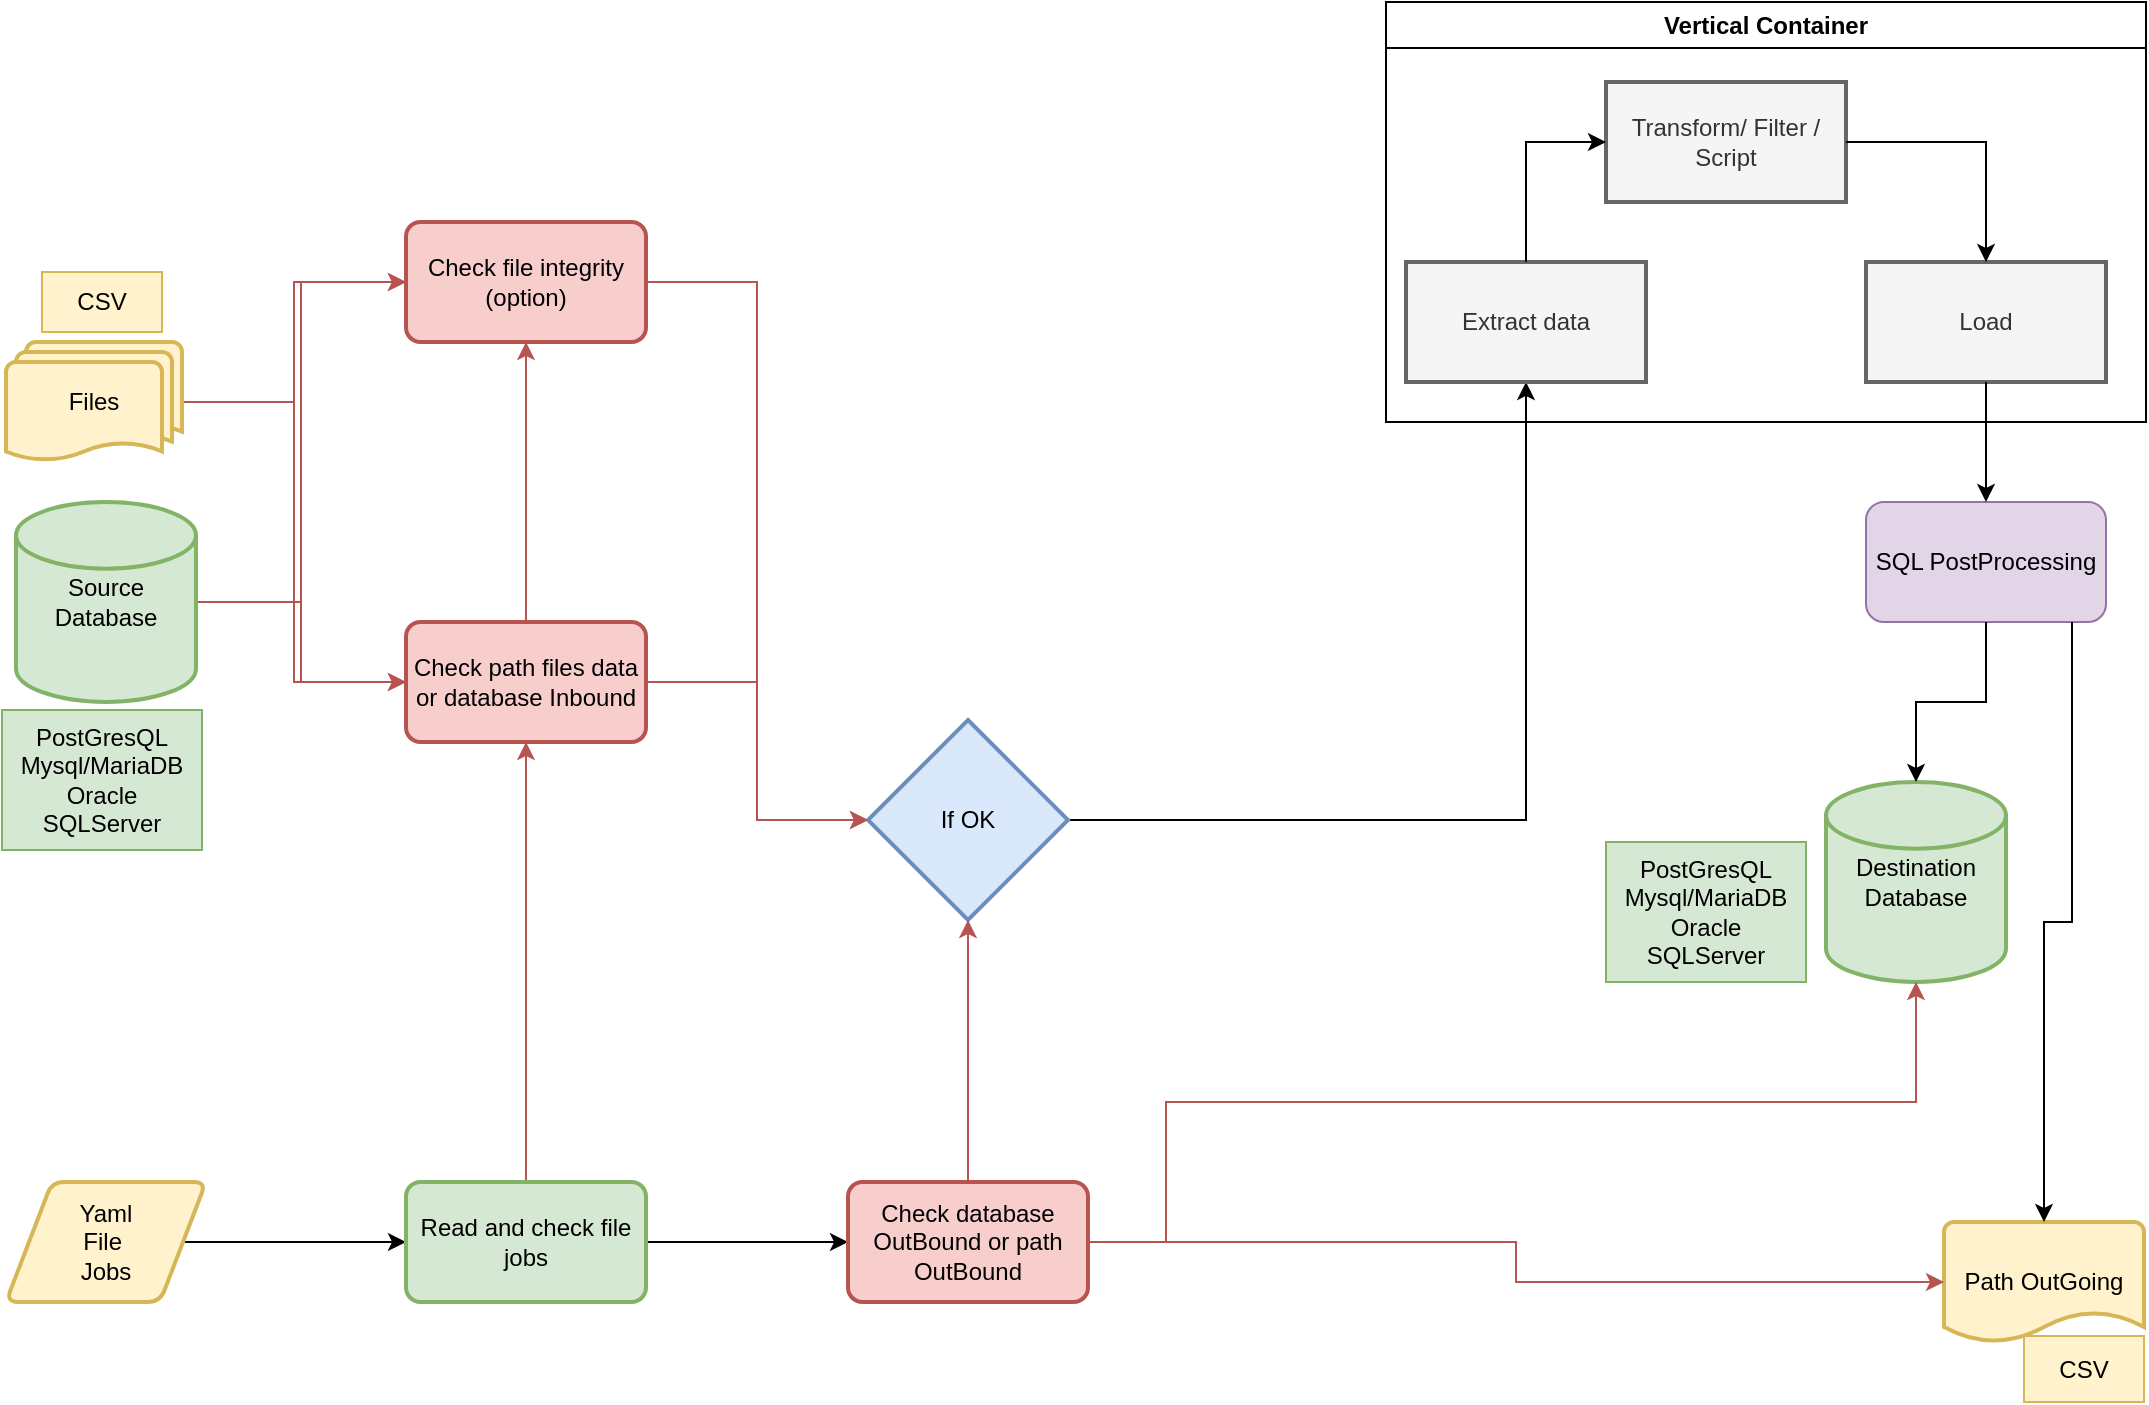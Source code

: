 <mxfile version="27.0.9" pages="2">
  <diagram name="Schèma_Global" id="vv0vqMFKTt0ozWe6aofz">
    <mxGraphModel dx="1189" dy="1032" grid="1" gridSize="10" guides="1" tooltips="1" connect="1" arrows="1" fold="1" page="1" pageScale="1" pageWidth="1169" pageHeight="827" math="0" shadow="0">
      <root>
        <mxCell id="0" />
        <mxCell id="1" parent="0" />
        <mxCell id="hyoDHbhCKNFFwaJ086cp-6" value="" style="edgeStyle=orthogonalEdgeStyle;rounded=0;orthogonalLoop=1;jettySize=auto;html=1;" parent="1" source="hyoDHbhCKNFFwaJ086cp-1" target="hyoDHbhCKNFFwaJ086cp-5" edge="1">
          <mxGeometry relative="1" as="geometry" />
        </mxCell>
        <mxCell id="hyoDHbhCKNFFwaJ086cp-1" value="Yaml&lt;div&gt;File&amp;nbsp;&lt;/div&gt;&lt;div&gt;Jobs&lt;/div&gt;" style="shape=parallelogram;html=1;strokeWidth=2;perimeter=parallelogramPerimeter;whiteSpace=wrap;rounded=1;arcSize=12;size=0.23;fillColor=#fff2cc;strokeColor=#d6b656;" parent="1" vertex="1">
          <mxGeometry x="20" y="650" width="100" height="60" as="geometry" />
        </mxCell>
        <mxCell id="hyoDHbhCKNFFwaJ086cp-2" value="Destination&lt;div&gt;Database&lt;/div&gt;" style="strokeWidth=2;html=1;shape=mxgraph.flowchart.database;whiteSpace=wrap;fillColor=#d5e8d4;strokeColor=#82b366;" parent="1" vertex="1">
          <mxGeometry x="930" y="450" width="90" height="100" as="geometry" />
        </mxCell>
        <mxCell id="hyoDHbhCKNFFwaJ086cp-15" style="edgeStyle=orthogonalEdgeStyle;rounded=0;orthogonalLoop=1;jettySize=auto;html=1;entryX=0;entryY=0.5;entryDx=0;entryDy=0;fillColor=#f8cecc;strokeColor=#b85450;" parent="1" source="hyoDHbhCKNFFwaJ086cp-3" target="hyoDHbhCKNFFwaJ086cp-11" edge="1">
          <mxGeometry relative="1" as="geometry" />
        </mxCell>
        <mxCell id="hyoDHbhCKNFFwaJ086cp-17" style="edgeStyle=orthogonalEdgeStyle;rounded=0;orthogonalLoop=1;jettySize=auto;html=1;entryX=0;entryY=0.5;entryDx=0;entryDy=0;fillColor=#f8cecc;strokeColor=#b85450;" parent="1" source="hyoDHbhCKNFFwaJ086cp-3" target="hyoDHbhCKNFFwaJ086cp-8" edge="1">
          <mxGeometry relative="1" as="geometry" />
        </mxCell>
        <mxCell id="hyoDHbhCKNFFwaJ086cp-3" value="Files" style="strokeWidth=2;html=1;shape=mxgraph.flowchart.multi-document;whiteSpace=wrap;fillColor=#fff2cc;strokeColor=#d6b656;" parent="1" vertex="1">
          <mxGeometry x="20" y="230" width="88" height="60" as="geometry" />
        </mxCell>
        <mxCell id="hyoDHbhCKNFFwaJ086cp-9" value="" style="edgeStyle=orthogonalEdgeStyle;rounded=0;orthogonalLoop=1;jettySize=auto;html=1;fillColor=#f8cecc;strokeColor=#b85450;" parent="1" source="hyoDHbhCKNFFwaJ086cp-5" target="hyoDHbhCKNFFwaJ086cp-8" edge="1">
          <mxGeometry relative="1" as="geometry" />
        </mxCell>
        <mxCell id="hyoDHbhCKNFFwaJ086cp-14" value="" style="edgeStyle=orthogonalEdgeStyle;rounded=0;orthogonalLoop=1;jettySize=auto;html=1;" parent="1" source="hyoDHbhCKNFFwaJ086cp-5" target="hyoDHbhCKNFFwaJ086cp-13" edge="1">
          <mxGeometry relative="1" as="geometry" />
        </mxCell>
        <mxCell id="hyoDHbhCKNFFwaJ086cp-5" value="Read and check file jobs" style="whiteSpace=wrap;html=1;strokeWidth=2;rounded=1;arcSize=12;fillColor=#d5e8d4;strokeColor=#82b366;" parent="1" vertex="1">
          <mxGeometry x="220" y="650" width="120" height="60" as="geometry" />
        </mxCell>
        <mxCell id="hyoDHbhCKNFFwaJ086cp-12" value="" style="edgeStyle=orthogonalEdgeStyle;rounded=0;orthogonalLoop=1;jettySize=auto;html=1;fillColor=#f8cecc;strokeColor=#b85450;" parent="1" source="hyoDHbhCKNFFwaJ086cp-8" target="hyoDHbhCKNFFwaJ086cp-11" edge="1">
          <mxGeometry relative="1" as="geometry" />
        </mxCell>
        <mxCell id="hyoDHbhCKNFFwaJ086cp-8" value="Check path files data or database Inbound" style="whiteSpace=wrap;html=1;strokeWidth=2;rounded=1;arcSize=12;fillColor=#f8cecc;strokeColor=#b85450;" parent="1" vertex="1">
          <mxGeometry x="220" y="370" width="120" height="60" as="geometry" />
        </mxCell>
        <mxCell id="hyoDHbhCKNFFwaJ086cp-11" value="Check file integrity (option)" style="whiteSpace=wrap;html=1;strokeWidth=2;rounded=1;arcSize=12;fillColor=#f8cecc;strokeColor=#b85450;" parent="1" vertex="1">
          <mxGeometry x="220" y="170" width="120" height="60" as="geometry" />
        </mxCell>
        <mxCell id="hyoDHbhCKNFFwaJ086cp-18" style="edgeStyle=orthogonalEdgeStyle;rounded=0;orthogonalLoop=1;jettySize=auto;html=1;fillColor=#f8cecc;strokeColor=#b85450;entryX=0.5;entryY=1;entryDx=0;entryDy=0;entryPerimeter=0;" parent="1" target="hyoDHbhCKNFFwaJ086cp-2" edge="1">
          <mxGeometry relative="1" as="geometry">
            <mxPoint x="570" y="680" as="sourcePoint" />
            <Array as="points">
              <mxPoint x="600" y="680" />
              <mxPoint x="600" y="610" />
              <mxPoint x="975" y="610" />
            </Array>
          </mxGeometry>
        </mxCell>
        <mxCell id="hyoDHbhCKNFFwaJ086cp-13" value="Che&lt;span style=&quot;background-color: transparent; color: light-dark(rgb(0, 0, 0), rgb(255, 255, 255));&quot;&gt;ck database OutBound or path OutBound&lt;/span&gt;" style="whiteSpace=wrap;html=1;strokeWidth=2;rounded=1;arcSize=12;fillColor=#f8cecc;strokeColor=#b85450;" parent="1" vertex="1">
          <mxGeometry x="441" y="650" width="120" height="60" as="geometry" />
        </mxCell>
        <mxCell id="hyoDHbhCKNFFwaJ086cp-25" value="" style="edgeStyle=orthogonalEdgeStyle;rounded=0;orthogonalLoop=1;jettySize=auto;html=1;" parent="1" source="hyoDHbhCKNFFwaJ086cp-19" target="hyoDHbhCKNFFwaJ086cp-24" edge="1">
          <mxGeometry relative="1" as="geometry" />
        </mxCell>
        <mxCell id="hyoDHbhCKNFFwaJ086cp-19" value="If OK" style="strokeWidth=2;html=1;shape=mxgraph.flowchart.decision;whiteSpace=wrap;fillColor=#dae8fc;strokeColor=#6c8ebf;" parent="1" vertex="1">
          <mxGeometry x="451" y="419" width="100" height="100" as="geometry" />
        </mxCell>
        <mxCell id="hyoDHbhCKNFFwaJ086cp-20" style="edgeStyle=orthogonalEdgeStyle;rounded=0;orthogonalLoop=1;jettySize=auto;html=1;entryX=0;entryY=0.5;entryDx=0;entryDy=0;entryPerimeter=0;fillColor=#f8cecc;strokeColor=#b85450;" parent="1" source="hyoDHbhCKNFFwaJ086cp-11" target="hyoDHbhCKNFFwaJ086cp-19" edge="1">
          <mxGeometry relative="1" as="geometry" />
        </mxCell>
        <mxCell id="hyoDHbhCKNFFwaJ086cp-21" style="edgeStyle=orthogonalEdgeStyle;rounded=0;orthogonalLoop=1;jettySize=auto;html=1;entryX=0;entryY=0.5;entryDx=0;entryDy=0;entryPerimeter=0;fillColor=#f8cecc;strokeColor=#b85450;" parent="1" source="hyoDHbhCKNFFwaJ086cp-8" target="hyoDHbhCKNFFwaJ086cp-19" edge="1">
          <mxGeometry relative="1" as="geometry" />
        </mxCell>
        <mxCell id="hyoDHbhCKNFFwaJ086cp-22" style="edgeStyle=orthogonalEdgeStyle;rounded=0;orthogonalLoop=1;jettySize=auto;html=1;entryX=0.5;entryY=1;entryDx=0;entryDy=0;entryPerimeter=0;fillColor=#f8cecc;strokeColor=#b85450;" parent="1" source="hyoDHbhCKNFFwaJ086cp-13" target="hyoDHbhCKNFFwaJ086cp-19" edge="1">
          <mxGeometry relative="1" as="geometry" />
        </mxCell>
        <mxCell id="hyoDHbhCKNFFwaJ086cp-32" value="Vertical Container" style="swimlane;whiteSpace=wrap;html=1;" parent="1" vertex="1">
          <mxGeometry x="710" y="60" width="380" height="210" as="geometry" />
        </mxCell>
        <mxCell id="hyoDHbhCKNFFwaJ086cp-27" value="Transform/ Filter / Script" style="whiteSpace=wrap;html=1;strokeWidth=2;fillColor=#f5f5f5;fontColor=#333333;strokeColor=#666666;" parent="hyoDHbhCKNFFwaJ086cp-32" vertex="1">
          <mxGeometry x="110" y="40" width="120" height="60" as="geometry" />
        </mxCell>
        <mxCell id="hyoDHbhCKNFFwaJ086cp-29" value="Load" style="whiteSpace=wrap;html=1;strokeWidth=2;fillColor=#f5f5f5;fontColor=#333333;strokeColor=#666666;" parent="hyoDHbhCKNFFwaJ086cp-32" vertex="1">
          <mxGeometry x="240" y="130" width="120" height="60" as="geometry" />
        </mxCell>
        <mxCell id="hyoDHbhCKNFFwaJ086cp-30" value="" style="edgeStyle=orthogonalEdgeStyle;rounded=0;orthogonalLoop=1;jettySize=auto;html=1;" parent="hyoDHbhCKNFFwaJ086cp-32" source="hyoDHbhCKNFFwaJ086cp-27" target="hyoDHbhCKNFFwaJ086cp-29" edge="1">
          <mxGeometry relative="1" as="geometry" />
        </mxCell>
        <mxCell id="hyoDHbhCKNFFwaJ086cp-24" value="Extract data" style="whiteSpace=wrap;html=1;strokeWidth=2;fillColor=#f5f5f5;fontColor=#333333;strokeColor=#666666;" parent="hyoDHbhCKNFFwaJ086cp-32" vertex="1">
          <mxGeometry x="10" y="130" width="120" height="60" as="geometry" />
        </mxCell>
        <mxCell id="hyoDHbhCKNFFwaJ086cp-28" value="" style="edgeStyle=orthogonalEdgeStyle;rounded=0;orthogonalLoop=1;jettySize=auto;html=1;entryX=0;entryY=0.5;entryDx=0;entryDy=0;" parent="hyoDHbhCKNFFwaJ086cp-32" source="hyoDHbhCKNFFwaJ086cp-24" target="hyoDHbhCKNFFwaJ086cp-27" edge="1">
          <mxGeometry relative="1" as="geometry" />
        </mxCell>
        <mxCell id="hyoDHbhCKNFFwaJ086cp-34" style="edgeStyle=orthogonalEdgeStyle;rounded=0;orthogonalLoop=1;jettySize=auto;html=1;entryX=0;entryY=0.5;entryDx=0;entryDy=0;fillColor=#f8cecc;strokeColor=#b85450;" parent="1" source="hyoDHbhCKNFFwaJ086cp-33" target="hyoDHbhCKNFFwaJ086cp-11" edge="1">
          <mxGeometry relative="1" as="geometry" />
        </mxCell>
        <mxCell id="hyoDHbhCKNFFwaJ086cp-35" style="edgeStyle=orthogonalEdgeStyle;rounded=0;orthogonalLoop=1;jettySize=auto;html=1;entryX=0;entryY=0.5;entryDx=0;entryDy=0;fillColor=#f8cecc;strokeColor=#b85450;" parent="1" source="hyoDHbhCKNFFwaJ086cp-33" target="hyoDHbhCKNFFwaJ086cp-8" edge="1">
          <mxGeometry relative="1" as="geometry" />
        </mxCell>
        <mxCell id="hyoDHbhCKNFFwaJ086cp-33" value="Source&lt;br&gt;&lt;div&gt;Database&lt;/div&gt;" style="strokeWidth=2;html=1;shape=mxgraph.flowchart.database;whiteSpace=wrap;fillColor=#d5e8d4;strokeColor=#82b366;" parent="1" vertex="1">
          <mxGeometry x="25" y="310" width="90" height="100" as="geometry" />
        </mxCell>
        <mxCell id="hyoDHbhCKNFFwaJ086cp-36" value="Path OutGoing" style="strokeWidth=2;html=1;shape=mxgraph.flowchart.document2;whiteSpace=wrap;size=0.25;fillColor=#fff2cc;strokeColor=#d6b656;" parent="1" vertex="1">
          <mxGeometry x="989" y="670" width="100" height="60" as="geometry" />
        </mxCell>
        <mxCell id="hyoDHbhCKNFFwaJ086cp-37" style="edgeStyle=orthogonalEdgeStyle;rounded=0;orthogonalLoop=1;jettySize=auto;html=1;entryX=0;entryY=0.5;entryDx=0;entryDy=0;entryPerimeter=0;fillColor=#f8cecc;strokeColor=#b85450;" parent="1" source="hyoDHbhCKNFFwaJ086cp-13" target="hyoDHbhCKNFFwaJ086cp-36" edge="1">
          <mxGeometry relative="1" as="geometry" />
        </mxCell>
        <mxCell id="hyoDHbhCKNFFwaJ086cp-38" value="SQL PostProcessing" style="rounded=1;whiteSpace=wrap;html=1;fillColor=#e1d5e7;strokeColor=#9673a6;" parent="1" vertex="1">
          <mxGeometry x="950" y="310" width="120" height="60" as="geometry" />
        </mxCell>
        <mxCell id="hyoDHbhCKNFFwaJ086cp-39" style="edgeStyle=orthogonalEdgeStyle;rounded=0;orthogonalLoop=1;jettySize=auto;html=1;entryX=0.5;entryY=0;entryDx=0;entryDy=0;" parent="1" source="hyoDHbhCKNFFwaJ086cp-29" target="hyoDHbhCKNFFwaJ086cp-38" edge="1">
          <mxGeometry relative="1" as="geometry" />
        </mxCell>
        <mxCell id="hyoDHbhCKNFFwaJ086cp-40" style="edgeStyle=orthogonalEdgeStyle;rounded=0;orthogonalLoop=1;jettySize=auto;html=1;entryX=0.5;entryY=0;entryDx=0;entryDy=0;entryPerimeter=0;" parent="1" source="hyoDHbhCKNFFwaJ086cp-38" target="hyoDHbhCKNFFwaJ086cp-2" edge="1">
          <mxGeometry relative="1" as="geometry" />
        </mxCell>
        <mxCell id="hyoDHbhCKNFFwaJ086cp-41" style="edgeStyle=orthogonalEdgeStyle;rounded=0;orthogonalLoop=1;jettySize=auto;html=1;entryX=0.5;entryY=0;entryDx=0;entryDy=0;entryPerimeter=0;" parent="1" target="hyoDHbhCKNFFwaJ086cp-36" edge="1">
          <mxGeometry relative="1" as="geometry">
            <mxPoint x="1053" y="370" as="sourcePoint" />
            <mxPoint x="1063" y="670" as="targetPoint" />
            <Array as="points">
              <mxPoint x="1053" y="520" />
              <mxPoint x="1039" y="520" />
            </Array>
          </mxGeometry>
        </mxCell>
        <mxCell id="hyoDHbhCKNFFwaJ086cp-42" value="CSV" style="text;html=1;align=center;verticalAlign=middle;whiteSpace=wrap;rounded=0;fillColor=#fff2cc;strokeColor=#d6b656;" parent="1" vertex="1">
          <mxGeometry x="1029" y="727" width="60" height="33" as="geometry" />
        </mxCell>
        <mxCell id="hyoDHbhCKNFFwaJ086cp-43" value="PostGresQL&lt;div&gt;Mysql/MariaDB&lt;/div&gt;&lt;div&gt;Oracle&lt;/div&gt;&lt;div&gt;SQLServer&lt;/div&gt;" style="text;html=1;align=center;verticalAlign=middle;whiteSpace=wrap;rounded=0;fillColor=#d5e8d4;strokeColor=#82b366;" parent="1" vertex="1">
          <mxGeometry x="820" y="480" width="100" height="70" as="geometry" />
        </mxCell>
        <mxCell id="hyoDHbhCKNFFwaJ086cp-44" value="CSV" style="text;html=1;align=center;verticalAlign=middle;whiteSpace=wrap;rounded=0;fillColor=#fff2cc;strokeColor=#d6b656;" parent="1" vertex="1">
          <mxGeometry x="38" y="195" width="60" height="30" as="geometry" />
        </mxCell>
        <mxCell id="hyoDHbhCKNFFwaJ086cp-45" value="PostGresQL&lt;div&gt;Mysql/MariaDB&lt;/div&gt;&lt;div&gt;Oracle&lt;/div&gt;&lt;div&gt;SQLServer&lt;/div&gt;" style="text;html=1;align=center;verticalAlign=middle;whiteSpace=wrap;rounded=0;fillColor=#d5e8d4;strokeColor=#82b366;" parent="1" vertex="1">
          <mxGeometry x="18" y="414" width="100" height="70" as="geometry" />
        </mxCell>
      </root>
    </mxGraphModel>
  </diagram>
  <diagram id="wIiWHpG5BKTstrWFz4YU" name="Transform-focus">
    <mxGraphModel dx="1489" dy="894" grid="1" gridSize="10" guides="1" tooltips="1" connect="1" arrows="1" fold="1" page="1" pageScale="1" pageWidth="1169" pageHeight="827" math="0" shadow="0">
      <root>
        <mxCell id="0" />
        <mxCell id="1" parent="0" />
        <mxCell id="orNpdQaghWLhWnjfRsGY-1" value="Filtering on data&lt;div&gt;FilteringScript&lt;/div&gt;" style="rounded=0;whiteSpace=wrap;html=1;fillColor=#ffe6cc;strokeColor=#d79b00;fontSize=17;" vertex="1" parent="1">
          <mxGeometry x="200" y="90" width="200" height="110" as="geometry" />
        </mxCell>
        <mxCell id="ZcoRNf_3jnNcknbWyyy1-2" style="edgeStyle=orthogonalEdgeStyle;rounded=0;orthogonalLoop=1;jettySize=auto;html=1;strokeWidth=5;" edge="1" parent="1" source="orNpdQaghWLhWnjfRsGY-3" target="orNpdQaghWLhWnjfRsGY-9">
          <mxGeometry relative="1" as="geometry" />
        </mxCell>
        <mxCell id="orNpdQaghWLhWnjfRsGY-3" value="Mapping&lt;div&gt;MappingScript&lt;/div&gt;" style="rounded=0;whiteSpace=wrap;html=1;fillColor=#dae8fc;strokeColor=#6c8ebf;fontSize=17;" vertex="1" parent="1">
          <mxGeometry x="520" y="270" width="200" height="110" as="geometry" />
        </mxCell>
        <mxCell id="orNpdQaghWLhWnjfRsGY-9" value="Transform Data&lt;div&gt;T&lt;span style=&quot;background-color: transparent; color: light-dark(rgb(0, 0, 0), rgb(255, 255, 255));&quot;&gt;ransformerScript&lt;/span&gt;&lt;/div&gt;" style="rounded=0;whiteSpace=wrap;html=1;fillColor=#e1d5e7;strokeColor=#9673a6;fontSize=17;" vertex="1" parent="1">
          <mxGeometry x="800" y="530" width="200" height="110" as="geometry" />
        </mxCell>
        <mxCell id="ZcoRNf_3jnNcknbWyyy1-1" style="edgeStyle=orthogonalEdgeStyle;rounded=0;orthogonalLoop=1;jettySize=auto;html=1;entryX=0.5;entryY=0;entryDx=0;entryDy=0;strokeWidth=5;" edge="1" parent="1" source="orNpdQaghWLhWnjfRsGY-1" target="orNpdQaghWLhWnjfRsGY-3">
          <mxGeometry relative="1" as="geometry" />
        </mxCell>
      </root>
    </mxGraphModel>
  </diagram>
</mxfile>
